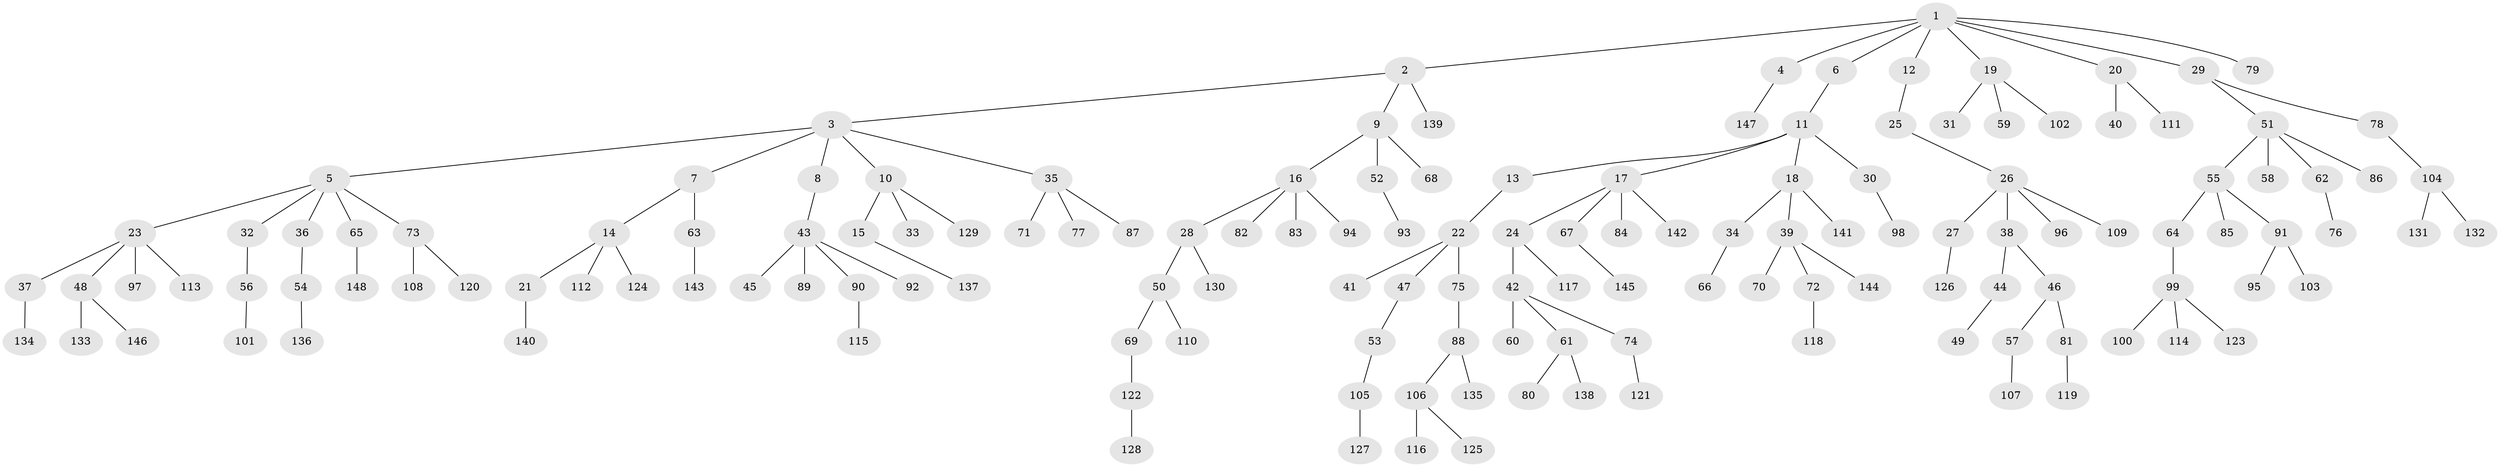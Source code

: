 // coarse degree distribution, {8: 0.00980392156862745, 3: 0.0784313725490196, 7: 0.00980392156862745, 1: 0.5490196078431373, 6: 0.00980392156862745, 5: 0.029411764705882353, 2: 0.20588235294117646, 4: 0.10784313725490197}
// Generated by graph-tools (version 1.1) at 2025/42/03/06/25 10:42:03]
// undirected, 148 vertices, 147 edges
graph export_dot {
graph [start="1"]
  node [color=gray90,style=filled];
  1;
  2;
  3;
  4;
  5;
  6;
  7;
  8;
  9;
  10;
  11;
  12;
  13;
  14;
  15;
  16;
  17;
  18;
  19;
  20;
  21;
  22;
  23;
  24;
  25;
  26;
  27;
  28;
  29;
  30;
  31;
  32;
  33;
  34;
  35;
  36;
  37;
  38;
  39;
  40;
  41;
  42;
  43;
  44;
  45;
  46;
  47;
  48;
  49;
  50;
  51;
  52;
  53;
  54;
  55;
  56;
  57;
  58;
  59;
  60;
  61;
  62;
  63;
  64;
  65;
  66;
  67;
  68;
  69;
  70;
  71;
  72;
  73;
  74;
  75;
  76;
  77;
  78;
  79;
  80;
  81;
  82;
  83;
  84;
  85;
  86;
  87;
  88;
  89;
  90;
  91;
  92;
  93;
  94;
  95;
  96;
  97;
  98;
  99;
  100;
  101;
  102;
  103;
  104;
  105;
  106;
  107;
  108;
  109;
  110;
  111;
  112;
  113;
  114;
  115;
  116;
  117;
  118;
  119;
  120;
  121;
  122;
  123;
  124;
  125;
  126;
  127;
  128;
  129;
  130;
  131;
  132;
  133;
  134;
  135;
  136;
  137;
  138;
  139;
  140;
  141;
  142;
  143;
  144;
  145;
  146;
  147;
  148;
  1 -- 2;
  1 -- 4;
  1 -- 6;
  1 -- 12;
  1 -- 19;
  1 -- 20;
  1 -- 29;
  1 -- 79;
  2 -- 3;
  2 -- 9;
  2 -- 139;
  3 -- 5;
  3 -- 7;
  3 -- 8;
  3 -- 10;
  3 -- 35;
  4 -- 147;
  5 -- 23;
  5 -- 32;
  5 -- 36;
  5 -- 65;
  5 -- 73;
  6 -- 11;
  7 -- 14;
  7 -- 63;
  8 -- 43;
  9 -- 16;
  9 -- 52;
  9 -- 68;
  10 -- 15;
  10 -- 33;
  10 -- 129;
  11 -- 13;
  11 -- 17;
  11 -- 18;
  11 -- 30;
  12 -- 25;
  13 -- 22;
  14 -- 21;
  14 -- 112;
  14 -- 124;
  15 -- 137;
  16 -- 28;
  16 -- 82;
  16 -- 83;
  16 -- 94;
  17 -- 24;
  17 -- 67;
  17 -- 84;
  17 -- 142;
  18 -- 34;
  18 -- 39;
  18 -- 141;
  19 -- 31;
  19 -- 59;
  19 -- 102;
  20 -- 40;
  20 -- 111;
  21 -- 140;
  22 -- 41;
  22 -- 47;
  22 -- 75;
  23 -- 37;
  23 -- 48;
  23 -- 97;
  23 -- 113;
  24 -- 42;
  24 -- 117;
  25 -- 26;
  26 -- 27;
  26 -- 38;
  26 -- 96;
  26 -- 109;
  27 -- 126;
  28 -- 50;
  28 -- 130;
  29 -- 51;
  29 -- 78;
  30 -- 98;
  32 -- 56;
  34 -- 66;
  35 -- 71;
  35 -- 77;
  35 -- 87;
  36 -- 54;
  37 -- 134;
  38 -- 44;
  38 -- 46;
  39 -- 70;
  39 -- 72;
  39 -- 144;
  42 -- 60;
  42 -- 61;
  42 -- 74;
  43 -- 45;
  43 -- 89;
  43 -- 90;
  43 -- 92;
  44 -- 49;
  46 -- 57;
  46 -- 81;
  47 -- 53;
  48 -- 133;
  48 -- 146;
  50 -- 69;
  50 -- 110;
  51 -- 55;
  51 -- 58;
  51 -- 62;
  51 -- 86;
  52 -- 93;
  53 -- 105;
  54 -- 136;
  55 -- 64;
  55 -- 85;
  55 -- 91;
  56 -- 101;
  57 -- 107;
  61 -- 80;
  61 -- 138;
  62 -- 76;
  63 -- 143;
  64 -- 99;
  65 -- 148;
  67 -- 145;
  69 -- 122;
  72 -- 118;
  73 -- 108;
  73 -- 120;
  74 -- 121;
  75 -- 88;
  78 -- 104;
  81 -- 119;
  88 -- 106;
  88 -- 135;
  90 -- 115;
  91 -- 95;
  91 -- 103;
  99 -- 100;
  99 -- 114;
  99 -- 123;
  104 -- 131;
  104 -- 132;
  105 -- 127;
  106 -- 116;
  106 -- 125;
  122 -- 128;
}
